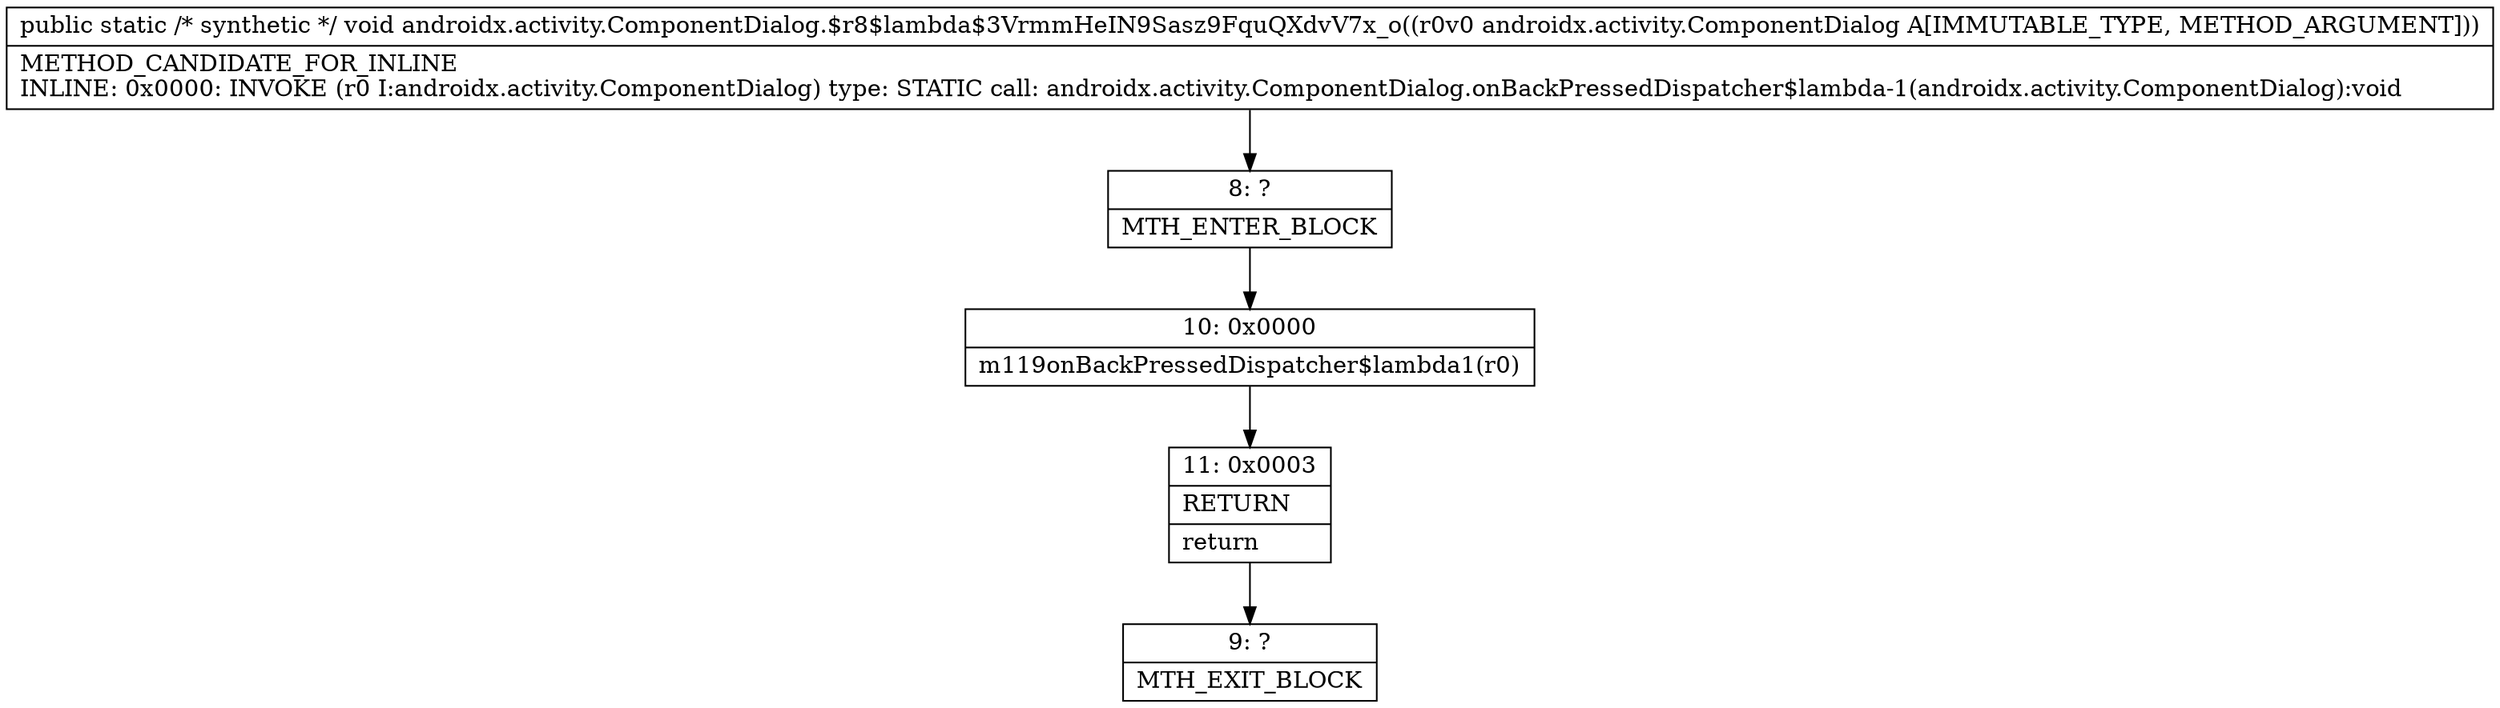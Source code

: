 digraph "CFG forandroidx.activity.ComponentDialog.$r8$lambda$3VrmmHeIN9Sasz9FquQXdvV7x_o(Landroidx\/activity\/ComponentDialog;)V" {
Node_8 [shape=record,label="{8\:\ ?|MTH_ENTER_BLOCK\l}"];
Node_10 [shape=record,label="{10\:\ 0x0000|m119onBackPressedDispatcher$lambda1(r0)\l}"];
Node_11 [shape=record,label="{11\:\ 0x0003|RETURN\l|return\l}"];
Node_9 [shape=record,label="{9\:\ ?|MTH_EXIT_BLOCK\l}"];
MethodNode[shape=record,label="{public static \/* synthetic *\/ void androidx.activity.ComponentDialog.$r8$lambda$3VrmmHeIN9Sasz9FquQXdvV7x_o((r0v0 androidx.activity.ComponentDialog A[IMMUTABLE_TYPE, METHOD_ARGUMENT]))  | METHOD_CANDIDATE_FOR_INLINE\lINLINE: 0x0000: INVOKE  (r0 I:androidx.activity.ComponentDialog) type: STATIC call: androidx.activity.ComponentDialog.onBackPressedDispatcher$lambda\-1(androidx.activity.ComponentDialog):void\l}"];
MethodNode -> Node_8;Node_8 -> Node_10;
Node_10 -> Node_11;
Node_11 -> Node_9;
}

